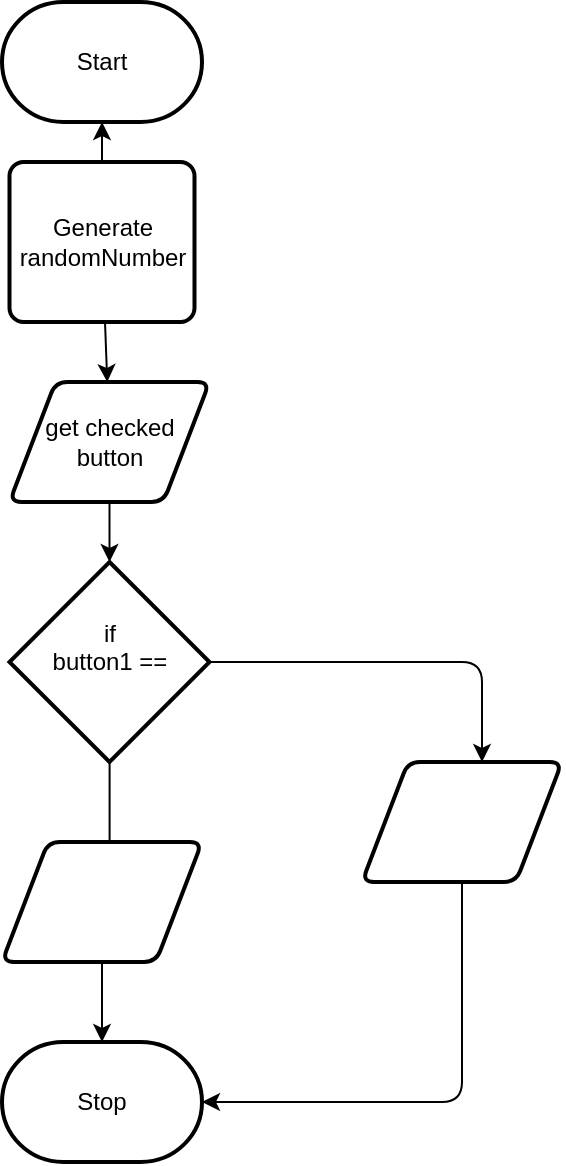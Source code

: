<mxfile>
    <diagram id="GInHtZuMB5CcCfA9ihm7" name="Page-1">
        <mxGraphModel dx="594" dy="561" grid="1" gridSize="10" guides="1" tooltips="1" connect="1" arrows="1" fold="1" page="1" pageScale="1" pageWidth="850" pageHeight="1100" math="0" shadow="0">
            <root>
                <mxCell id="0"/>
                <mxCell id="1" parent="0"/>
                <mxCell id="2" value="Start" style="strokeWidth=2;html=1;shape=mxgraph.flowchart.terminator;whiteSpace=wrap;" parent="1" vertex="1">
                    <mxGeometry x="300" y="260" width="100" height="60" as="geometry"/>
                </mxCell>
                <mxCell id="17" style="edgeStyle=none;html=1;entryX=0.5;entryY=0;entryDx=0;entryDy=0;entryPerimeter=0;" edge="1" parent="1" source="5" target="16">
                    <mxGeometry relative="1" as="geometry"/>
                </mxCell>
                <mxCell id="5" value="get checked&lt;br&gt;button" style="shape=parallelogram;html=1;strokeWidth=2;perimeter=parallelogramPerimeter;whiteSpace=wrap;rounded=1;arcSize=12;size=0.23;" parent="1" vertex="1">
                    <mxGeometry x="303.75" y="450" width="100" height="60" as="geometry"/>
                </mxCell>
                <mxCell id="6" value="Stop" style="strokeWidth=2;html=1;shape=mxgraph.flowchart.terminator;whiteSpace=wrap;" parent="1" vertex="1">
                    <mxGeometry x="300" y="780" width="100" height="60" as="geometry"/>
                </mxCell>
                <mxCell id="13" style="edgeStyle=none;html=1;entryX=0.5;entryY=1;entryDx=0;entryDy=0;entryPerimeter=0;" edge="1" parent="1" source="12" target="2">
                    <mxGeometry relative="1" as="geometry"/>
                </mxCell>
                <mxCell id="15" style="edgeStyle=none;html=1;" edge="1" parent="1" source="12" target="5">
                    <mxGeometry relative="1" as="geometry"/>
                </mxCell>
                <mxCell id="12" value="Generate&lt;br&gt;randomNumber" style="rounded=1;whiteSpace=wrap;html=1;absoluteArcSize=1;arcSize=14;strokeWidth=2;" vertex="1" parent="1">
                    <mxGeometry x="303.75" y="340" width="92.5" height="80" as="geometry"/>
                </mxCell>
                <mxCell id="21" style="edgeStyle=orthogonalEdgeStyle;html=1;entryX=0.6;entryY=0;entryDx=0;entryDy=0;entryPerimeter=0;" edge="1" parent="1" source="16" target="19">
                    <mxGeometry relative="1" as="geometry"/>
                </mxCell>
                <mxCell id="23" style="edgeStyle=orthogonalEdgeStyle;html=1;entryX=0.538;entryY=0.167;entryDx=0;entryDy=0;entryPerimeter=0;" edge="1" parent="1" source="16" target="22">
                    <mxGeometry relative="1" as="geometry"/>
                </mxCell>
                <mxCell id="16" value="if&lt;br&gt;button1 ==&lt;br&gt;&lt;br&gt;" style="strokeWidth=2;html=1;shape=mxgraph.flowchart.decision;whiteSpace=wrap;" vertex="1" parent="1">
                    <mxGeometry x="303.75" y="540" width="100" height="100" as="geometry"/>
                </mxCell>
                <mxCell id="26" style="edgeStyle=elbowEdgeStyle;html=1;entryX=1;entryY=0.5;entryDx=0;entryDy=0;entryPerimeter=0;elbow=vertical;" edge="1" parent="1" source="19" target="6">
                    <mxGeometry relative="1" as="geometry">
                        <Array as="points">
                            <mxPoint x="450" y="810"/>
                        </Array>
                    </mxGeometry>
                </mxCell>
                <mxCell id="19" value="" style="shape=parallelogram;html=1;strokeWidth=2;perimeter=parallelogramPerimeter;whiteSpace=wrap;rounded=1;arcSize=12;size=0.23;" vertex="1" parent="1">
                    <mxGeometry x="480" y="640" width="100" height="60" as="geometry"/>
                </mxCell>
                <mxCell id="24" style="edgeStyle=orthogonalEdgeStyle;html=1;" edge="1" parent="1" source="22" target="6">
                    <mxGeometry relative="1" as="geometry"/>
                </mxCell>
                <mxCell id="22" value="" style="shape=parallelogram;html=1;strokeWidth=2;perimeter=parallelogramPerimeter;whiteSpace=wrap;rounded=1;arcSize=12;size=0.23;" vertex="1" parent="1">
                    <mxGeometry x="300" y="680" width="100" height="60" as="geometry"/>
                </mxCell>
            </root>
        </mxGraphModel>
    </diagram>
</mxfile>